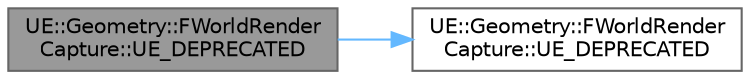 digraph "UE::Geometry::FWorldRenderCapture::UE_DEPRECATED"
{
 // INTERACTIVE_SVG=YES
 // LATEX_PDF_SIZE
  bgcolor="transparent";
  edge [fontname=Helvetica,fontsize=10,labelfontname=Helvetica,labelfontsize=10];
  node [fontname=Helvetica,fontsize=10,shape=box,height=0.2,width=0.4];
  rankdir="LR";
  Node1 [id="Node000001",label="UE::Geometry::FWorldRender\lCapture::UE_DEPRECATED",height=0.2,width=0.4,color="gray40", fillcolor="grey60", style="filled", fontcolor="black",tooltip="Emissive is a special case and uses different code than capture of color/property channels."];
  Node1 -> Node2 [id="edge1_Node000001_Node000002",color="steelblue1",style="solid",tooltip=" "];
  Node2 [id="Node000002",label="UE::Geometry::FWorldRender\lCapture::UE_DEPRECATED",height=0.2,width=0.4,color="grey40", fillcolor="white", style="filled",URL="$df/d27/classUE_1_1Geometry_1_1FWorldRenderCapture.html#afb85e6c7415896d8d963b95a1d515254",tooltip=" "];
}
